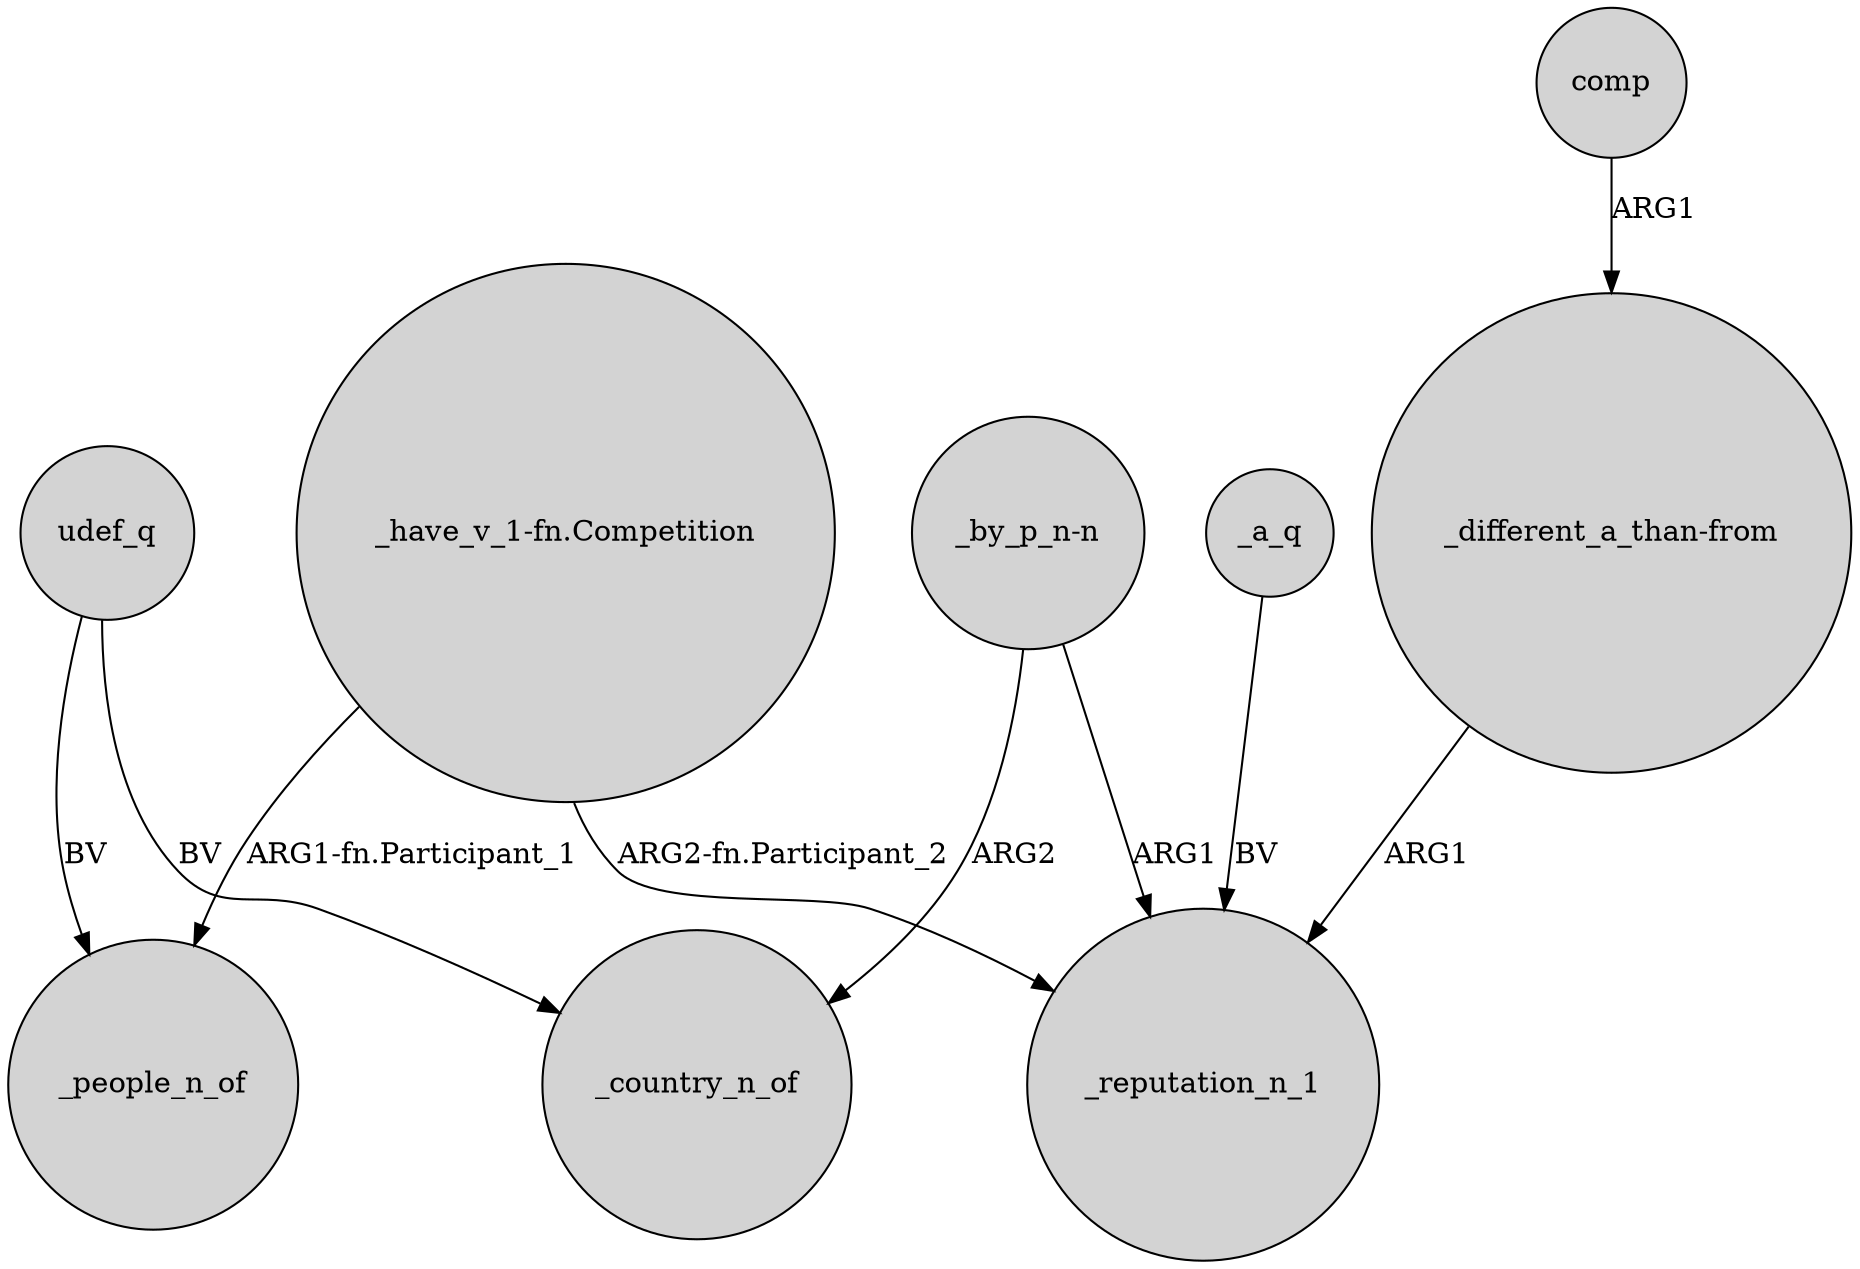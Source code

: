 digraph {
	node [shape=circle style=filled]
	udef_q -> _people_n_of [label=BV]
	"_have_v_1-fn.Competition" -> _people_n_of [label="ARG1-fn.Participant_1"]
	_a_q -> _reputation_n_1 [label=BV]
	"_by_p_n-n" -> _reputation_n_1 [label=ARG1]
	udef_q -> _country_n_of [label=BV]
	comp -> "_different_a_than-from" [label=ARG1]
	"_by_p_n-n" -> _country_n_of [label=ARG2]
	"_different_a_than-from" -> _reputation_n_1 [label=ARG1]
	"_have_v_1-fn.Competition" -> _reputation_n_1 [label="ARG2-fn.Participant_2"]
}
